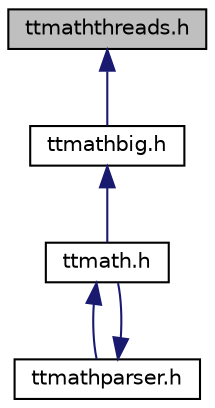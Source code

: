 digraph "ttmaththreads.h"
{
 // LATEX_PDF_SIZE
  edge [fontname="Helvetica",fontsize="10",labelfontname="Helvetica",labelfontsize="10"];
  node [fontname="Helvetica",fontsize="10",shape=record];
  Node7 [label="ttmaththreads.h",height=0.2,width=0.4,color="black", fillcolor="grey75", style="filled", fontcolor="black",tooltip="Some objects used in multithreads environment."];
  Node7 -> Node8 [dir="back",color="midnightblue",fontsize="10",style="solid",fontname="Helvetica"];
  Node8 [label="ttmathbig.h",height=0.2,width=0.4,color="black", fillcolor="white", style="filled",URL="$ttmathbig_8h.html",tooltip="A Class for representing floating point numbers."];
  Node8 -> Node9 [dir="back",color="midnightblue",fontsize="10",style="solid",fontname="Helvetica"];
  Node9 [label="ttmath.h",height=0.2,width=0.4,color="black", fillcolor="white", style="filled",URL="$ttmath_8h.html",tooltip="Mathematics functions."];
  Node9 -> Node10 [dir="back",color="midnightblue",fontsize="10",style="solid",fontname="Helvetica"];
  Node10 [label="ttmathparser.h",height=0.2,width=0.4,color="black", fillcolor="white", style="filled",URL="$ttmathparser_8h.html",tooltip="A mathematical parser."];
  Node10 -> Node9 [dir="back",color="midnightblue",fontsize="10",style="solid",fontname="Helvetica"];
}
